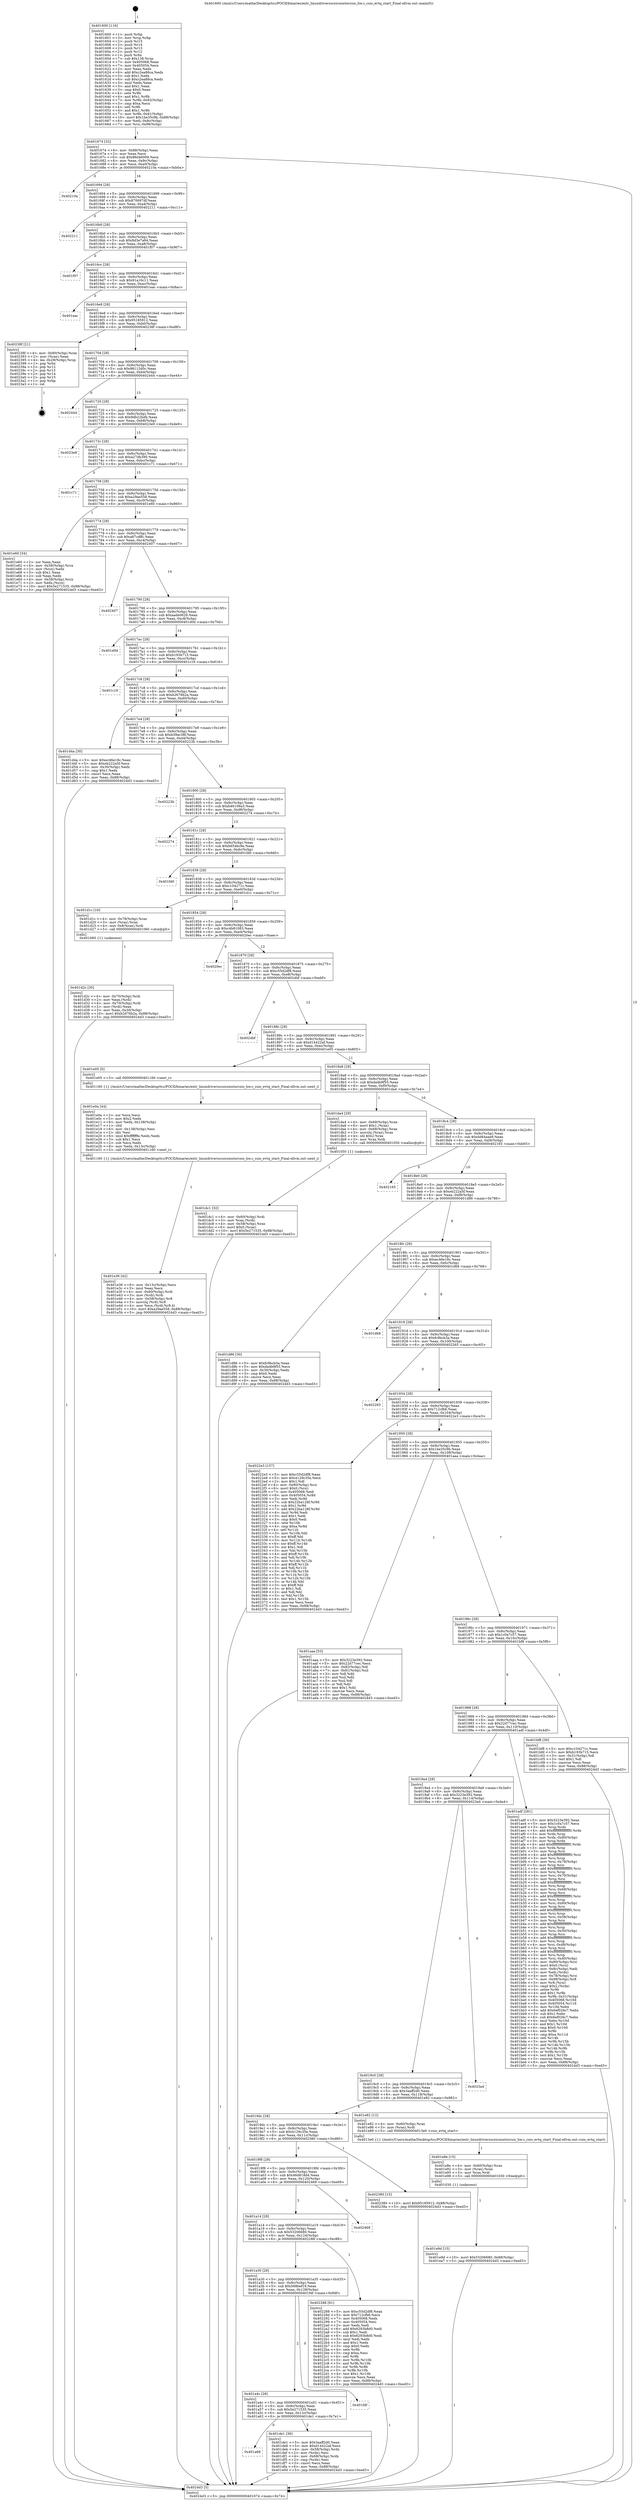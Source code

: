 digraph "0x401600" {
  label = "0x401600 (/mnt/c/Users/mathe/Desktop/tcc/POCII/binaries/extr_linuxdriversscsicsiostorcsio_hw.c_csio_evtq_start_Final-ollvm.out::main(0))"
  labelloc = "t"
  node[shape=record]

  Entry [label="",width=0.3,height=0.3,shape=circle,fillcolor=black,style=filled]
  "0x401674" [label="{
     0x401674 [32]\l
     | [instrs]\l
     &nbsp;&nbsp;0x401674 \<+6\>: mov -0x88(%rbp),%eax\l
     &nbsp;&nbsp;0x40167a \<+2\>: mov %eax,%ecx\l
     &nbsp;&nbsp;0x40167c \<+6\>: sub $0x86d46009,%ecx\l
     &nbsp;&nbsp;0x401682 \<+6\>: mov %eax,-0x9c(%rbp)\l
     &nbsp;&nbsp;0x401688 \<+6\>: mov %ecx,-0xa0(%rbp)\l
     &nbsp;&nbsp;0x40168e \<+6\>: je 000000000040210a \<main+0xb0a\>\l
  }"]
  "0x40210a" [label="{
     0x40210a\l
  }", style=dashed]
  "0x401694" [label="{
     0x401694 [28]\l
     | [instrs]\l
     &nbsp;&nbsp;0x401694 \<+5\>: jmp 0000000000401699 \<main+0x99\>\l
     &nbsp;&nbsp;0x401699 \<+6\>: mov -0x9c(%rbp),%eax\l
     &nbsp;&nbsp;0x40169f \<+5\>: sub $0x870697df,%eax\l
     &nbsp;&nbsp;0x4016a4 \<+6\>: mov %eax,-0xa4(%rbp)\l
     &nbsp;&nbsp;0x4016aa \<+6\>: je 0000000000402211 \<main+0xc11\>\l
  }"]
  Exit [label="",width=0.3,height=0.3,shape=circle,fillcolor=black,style=filled,peripheries=2]
  "0x402211" [label="{
     0x402211\l
  }", style=dashed]
  "0x4016b0" [label="{
     0x4016b0 [28]\l
     | [instrs]\l
     &nbsp;&nbsp;0x4016b0 \<+5\>: jmp 00000000004016b5 \<main+0xb5\>\l
     &nbsp;&nbsp;0x4016b5 \<+6\>: mov -0x9c(%rbp),%eax\l
     &nbsp;&nbsp;0x4016bb \<+5\>: sub $0x8d3e7a94,%eax\l
     &nbsp;&nbsp;0x4016c0 \<+6\>: mov %eax,-0xa8(%rbp)\l
     &nbsp;&nbsp;0x4016c6 \<+6\>: je 0000000000401f07 \<main+0x907\>\l
  }"]
  "0x401e9d" [label="{
     0x401e9d [15]\l
     | [instrs]\l
     &nbsp;&nbsp;0x401e9d \<+10\>: movl $0x53206680,-0x88(%rbp)\l
     &nbsp;&nbsp;0x401ea7 \<+5\>: jmp 00000000004024d3 \<main+0xed3\>\l
  }"]
  "0x401f07" [label="{
     0x401f07\l
  }", style=dashed]
  "0x4016cc" [label="{
     0x4016cc [28]\l
     | [instrs]\l
     &nbsp;&nbsp;0x4016cc \<+5\>: jmp 00000000004016d1 \<main+0xd1\>\l
     &nbsp;&nbsp;0x4016d1 \<+6\>: mov -0x9c(%rbp),%eax\l
     &nbsp;&nbsp;0x4016d7 \<+5\>: sub $0x91a16c11,%eax\l
     &nbsp;&nbsp;0x4016dc \<+6\>: mov %eax,-0xac(%rbp)\l
     &nbsp;&nbsp;0x4016e2 \<+6\>: je 0000000000401eac \<main+0x8ac\>\l
  }"]
  "0x401e8e" [label="{
     0x401e8e [15]\l
     | [instrs]\l
     &nbsp;&nbsp;0x401e8e \<+4\>: mov -0x60(%rbp),%rax\l
     &nbsp;&nbsp;0x401e92 \<+3\>: mov (%rax),%rax\l
     &nbsp;&nbsp;0x401e95 \<+3\>: mov %rax,%rdi\l
     &nbsp;&nbsp;0x401e98 \<+5\>: call 0000000000401030 \<free@plt\>\l
     | [calls]\l
     &nbsp;&nbsp;0x401030 \{1\} (unknown)\l
  }"]
  "0x401eac" [label="{
     0x401eac\l
  }", style=dashed]
  "0x4016e8" [label="{
     0x4016e8 [28]\l
     | [instrs]\l
     &nbsp;&nbsp;0x4016e8 \<+5\>: jmp 00000000004016ed \<main+0xed\>\l
     &nbsp;&nbsp;0x4016ed \<+6\>: mov -0x9c(%rbp),%eax\l
     &nbsp;&nbsp;0x4016f3 \<+5\>: sub $0x95185912,%eax\l
     &nbsp;&nbsp;0x4016f8 \<+6\>: mov %eax,-0xb0(%rbp)\l
     &nbsp;&nbsp;0x4016fe \<+6\>: je 000000000040238f \<main+0xd8f\>\l
  }"]
  "0x401e36" [label="{
     0x401e36 [42]\l
     | [instrs]\l
     &nbsp;&nbsp;0x401e36 \<+6\>: mov -0x13c(%rbp),%ecx\l
     &nbsp;&nbsp;0x401e3c \<+3\>: imul %eax,%ecx\l
     &nbsp;&nbsp;0x401e3f \<+4\>: mov -0x60(%rbp),%rdi\l
     &nbsp;&nbsp;0x401e43 \<+3\>: mov (%rdi),%rdi\l
     &nbsp;&nbsp;0x401e46 \<+4\>: mov -0x58(%rbp),%r8\l
     &nbsp;&nbsp;0x401e4a \<+3\>: movslq (%r8),%r8\l
     &nbsp;&nbsp;0x401e4d \<+4\>: mov %ecx,(%rdi,%r8,4)\l
     &nbsp;&nbsp;0x401e51 \<+10\>: movl $0xa29ae558,-0x88(%rbp)\l
     &nbsp;&nbsp;0x401e5b \<+5\>: jmp 00000000004024d3 \<main+0xed3\>\l
  }"]
  "0x40238f" [label="{
     0x40238f [21]\l
     | [instrs]\l
     &nbsp;&nbsp;0x40238f \<+4\>: mov -0x80(%rbp),%rax\l
     &nbsp;&nbsp;0x402393 \<+2\>: mov (%rax),%eax\l
     &nbsp;&nbsp;0x402395 \<+4\>: lea -0x28(%rbp),%rsp\l
     &nbsp;&nbsp;0x402399 \<+1\>: pop %rbx\l
     &nbsp;&nbsp;0x40239a \<+2\>: pop %r12\l
     &nbsp;&nbsp;0x40239c \<+2\>: pop %r13\l
     &nbsp;&nbsp;0x40239e \<+2\>: pop %r14\l
     &nbsp;&nbsp;0x4023a0 \<+2\>: pop %r15\l
     &nbsp;&nbsp;0x4023a2 \<+1\>: pop %rbp\l
     &nbsp;&nbsp;0x4023a3 \<+1\>: ret\l
  }"]
  "0x401704" [label="{
     0x401704 [28]\l
     | [instrs]\l
     &nbsp;&nbsp;0x401704 \<+5\>: jmp 0000000000401709 \<main+0x109\>\l
     &nbsp;&nbsp;0x401709 \<+6\>: mov -0x9c(%rbp),%eax\l
     &nbsp;&nbsp;0x40170f \<+5\>: sub $0x98112d0c,%eax\l
     &nbsp;&nbsp;0x401714 \<+6\>: mov %eax,-0xb4(%rbp)\l
     &nbsp;&nbsp;0x40171a \<+6\>: je 0000000000402444 \<main+0xe44\>\l
  }"]
  "0x401e0a" [label="{
     0x401e0a [44]\l
     | [instrs]\l
     &nbsp;&nbsp;0x401e0a \<+2\>: xor %ecx,%ecx\l
     &nbsp;&nbsp;0x401e0c \<+5\>: mov $0x2,%edx\l
     &nbsp;&nbsp;0x401e11 \<+6\>: mov %edx,-0x138(%rbp)\l
     &nbsp;&nbsp;0x401e17 \<+1\>: cltd\l
     &nbsp;&nbsp;0x401e18 \<+6\>: mov -0x138(%rbp),%esi\l
     &nbsp;&nbsp;0x401e1e \<+2\>: idiv %esi\l
     &nbsp;&nbsp;0x401e20 \<+6\>: imul $0xfffffffe,%edx,%edx\l
     &nbsp;&nbsp;0x401e26 \<+3\>: sub $0x1,%ecx\l
     &nbsp;&nbsp;0x401e29 \<+2\>: sub %ecx,%edx\l
     &nbsp;&nbsp;0x401e2b \<+6\>: mov %edx,-0x13c(%rbp)\l
     &nbsp;&nbsp;0x401e31 \<+5\>: call 0000000000401160 \<next_i\>\l
     | [calls]\l
     &nbsp;&nbsp;0x401160 \{1\} (/mnt/c/Users/mathe/Desktop/tcc/POCII/binaries/extr_linuxdriversscsicsiostorcsio_hw.c_csio_evtq_start_Final-ollvm.out::next_i)\l
  }"]
  "0x402444" [label="{
     0x402444\l
  }", style=dashed]
  "0x401720" [label="{
     0x401720 [28]\l
     | [instrs]\l
     &nbsp;&nbsp;0x401720 \<+5\>: jmp 0000000000401725 \<main+0x125\>\l
     &nbsp;&nbsp;0x401725 \<+6\>: mov -0x9c(%rbp),%eax\l
     &nbsp;&nbsp;0x40172b \<+5\>: sub $0x9db22bdb,%eax\l
     &nbsp;&nbsp;0x401730 \<+6\>: mov %eax,-0xb8(%rbp)\l
     &nbsp;&nbsp;0x401736 \<+6\>: je 00000000004023e9 \<main+0xde9\>\l
  }"]
  "0x401a68" [label="{
     0x401a68\l
  }", style=dashed]
  "0x4023e9" [label="{
     0x4023e9\l
  }", style=dashed]
  "0x40173c" [label="{
     0x40173c [28]\l
     | [instrs]\l
     &nbsp;&nbsp;0x40173c \<+5\>: jmp 0000000000401741 \<main+0x141\>\l
     &nbsp;&nbsp;0x401741 \<+6\>: mov -0x9c(%rbp),%eax\l
     &nbsp;&nbsp;0x401747 \<+5\>: sub $0xa27db390,%eax\l
     &nbsp;&nbsp;0x40174c \<+6\>: mov %eax,-0xbc(%rbp)\l
     &nbsp;&nbsp;0x401752 \<+6\>: je 0000000000401c71 \<main+0x671\>\l
  }"]
  "0x401de1" [label="{
     0x401de1 [36]\l
     | [instrs]\l
     &nbsp;&nbsp;0x401de1 \<+5\>: mov $0x3aaff2d0,%eax\l
     &nbsp;&nbsp;0x401de6 \<+5\>: mov $0xd14422af,%ecx\l
     &nbsp;&nbsp;0x401deb \<+4\>: mov -0x58(%rbp),%rdx\l
     &nbsp;&nbsp;0x401def \<+2\>: mov (%rdx),%esi\l
     &nbsp;&nbsp;0x401df1 \<+4\>: mov -0x68(%rbp),%rdx\l
     &nbsp;&nbsp;0x401df5 \<+2\>: cmp (%rdx),%esi\l
     &nbsp;&nbsp;0x401df7 \<+3\>: cmovl %ecx,%eax\l
     &nbsp;&nbsp;0x401dfa \<+6\>: mov %eax,-0x88(%rbp)\l
     &nbsp;&nbsp;0x401e00 \<+5\>: jmp 00000000004024d3 \<main+0xed3\>\l
  }"]
  "0x401c71" [label="{
     0x401c71\l
  }", style=dashed]
  "0x401758" [label="{
     0x401758 [28]\l
     | [instrs]\l
     &nbsp;&nbsp;0x401758 \<+5\>: jmp 000000000040175d \<main+0x15d\>\l
     &nbsp;&nbsp;0x40175d \<+6\>: mov -0x9c(%rbp),%eax\l
     &nbsp;&nbsp;0x401763 \<+5\>: sub $0xa29ae558,%eax\l
     &nbsp;&nbsp;0x401768 \<+6\>: mov %eax,-0xc0(%rbp)\l
     &nbsp;&nbsp;0x40176e \<+6\>: je 0000000000401e60 \<main+0x860\>\l
  }"]
  "0x401a4c" [label="{
     0x401a4c [28]\l
     | [instrs]\l
     &nbsp;&nbsp;0x401a4c \<+5\>: jmp 0000000000401a51 \<main+0x451\>\l
     &nbsp;&nbsp;0x401a51 \<+6\>: mov -0x9c(%rbp),%eax\l
     &nbsp;&nbsp;0x401a57 \<+5\>: sub $0x5e271535,%eax\l
     &nbsp;&nbsp;0x401a5c \<+6\>: mov %eax,-0x12c(%rbp)\l
     &nbsp;&nbsp;0x401a62 \<+6\>: je 0000000000401de1 \<main+0x7e1\>\l
  }"]
  "0x401e60" [label="{
     0x401e60 [34]\l
     | [instrs]\l
     &nbsp;&nbsp;0x401e60 \<+2\>: xor %eax,%eax\l
     &nbsp;&nbsp;0x401e62 \<+4\>: mov -0x58(%rbp),%rcx\l
     &nbsp;&nbsp;0x401e66 \<+2\>: mov (%rcx),%edx\l
     &nbsp;&nbsp;0x401e68 \<+3\>: sub $0x1,%eax\l
     &nbsp;&nbsp;0x401e6b \<+2\>: sub %eax,%edx\l
     &nbsp;&nbsp;0x401e6d \<+4\>: mov -0x58(%rbp),%rcx\l
     &nbsp;&nbsp;0x401e71 \<+2\>: mov %edx,(%rcx)\l
     &nbsp;&nbsp;0x401e73 \<+10\>: movl $0x5e271535,-0x88(%rbp)\l
     &nbsp;&nbsp;0x401e7d \<+5\>: jmp 00000000004024d3 \<main+0xed3\>\l
  }"]
  "0x401774" [label="{
     0x401774 [28]\l
     | [instrs]\l
     &nbsp;&nbsp;0x401774 \<+5\>: jmp 0000000000401779 \<main+0x179\>\l
     &nbsp;&nbsp;0x401779 \<+6\>: mov -0x9c(%rbp),%eax\l
     &nbsp;&nbsp;0x40177f \<+5\>: sub $0xa87cdffc,%eax\l
     &nbsp;&nbsp;0x401784 \<+6\>: mov %eax,-0xc4(%rbp)\l
     &nbsp;&nbsp;0x40178a \<+6\>: je 0000000000402407 \<main+0xe07\>\l
  }"]
  "0x401fdf" [label="{
     0x401fdf\l
  }", style=dashed]
  "0x402407" [label="{
     0x402407\l
  }", style=dashed]
  "0x401790" [label="{
     0x401790 [28]\l
     | [instrs]\l
     &nbsp;&nbsp;0x401790 \<+5\>: jmp 0000000000401795 \<main+0x195\>\l
     &nbsp;&nbsp;0x401795 \<+6\>: mov -0x9c(%rbp),%eax\l
     &nbsp;&nbsp;0x40179b \<+5\>: sub $0xaade0629,%eax\l
     &nbsp;&nbsp;0x4017a0 \<+6\>: mov %eax,-0xc8(%rbp)\l
     &nbsp;&nbsp;0x4017a6 \<+6\>: je 0000000000401d0d \<main+0x70d\>\l
  }"]
  "0x401a30" [label="{
     0x401a30 [28]\l
     | [instrs]\l
     &nbsp;&nbsp;0x401a30 \<+5\>: jmp 0000000000401a35 \<main+0x435\>\l
     &nbsp;&nbsp;0x401a35 \<+6\>: mov -0x9c(%rbp),%eax\l
     &nbsp;&nbsp;0x401a3b \<+5\>: sub $0x568bef19,%eax\l
     &nbsp;&nbsp;0x401a40 \<+6\>: mov %eax,-0x128(%rbp)\l
     &nbsp;&nbsp;0x401a46 \<+6\>: je 0000000000401fdf \<main+0x9df\>\l
  }"]
  "0x401d0d" [label="{
     0x401d0d\l
  }", style=dashed]
  "0x4017ac" [label="{
     0x4017ac [28]\l
     | [instrs]\l
     &nbsp;&nbsp;0x4017ac \<+5\>: jmp 00000000004017b1 \<main+0x1b1\>\l
     &nbsp;&nbsp;0x4017b1 \<+6\>: mov -0x9c(%rbp),%eax\l
     &nbsp;&nbsp;0x4017b7 \<+5\>: sub $0xb193b715,%eax\l
     &nbsp;&nbsp;0x4017bc \<+6\>: mov %eax,-0xcc(%rbp)\l
     &nbsp;&nbsp;0x4017c2 \<+6\>: je 0000000000401c16 \<main+0x616\>\l
  }"]
  "0x402288" [label="{
     0x402288 [91]\l
     | [instrs]\l
     &nbsp;&nbsp;0x402288 \<+5\>: mov $0xc55d2df8,%eax\l
     &nbsp;&nbsp;0x40228d \<+5\>: mov $0x712cfb6,%ecx\l
     &nbsp;&nbsp;0x402292 \<+7\>: mov 0x405068,%edx\l
     &nbsp;&nbsp;0x402299 \<+7\>: mov 0x405054,%esi\l
     &nbsp;&nbsp;0x4022a0 \<+2\>: mov %edx,%edi\l
     &nbsp;&nbsp;0x4022a2 \<+6\>: add $0x6293b8d0,%edi\l
     &nbsp;&nbsp;0x4022a8 \<+3\>: sub $0x1,%edi\l
     &nbsp;&nbsp;0x4022ab \<+6\>: sub $0x6293b8d0,%edi\l
     &nbsp;&nbsp;0x4022b1 \<+3\>: imul %edi,%edx\l
     &nbsp;&nbsp;0x4022b4 \<+3\>: and $0x1,%edx\l
     &nbsp;&nbsp;0x4022b7 \<+3\>: cmp $0x0,%edx\l
     &nbsp;&nbsp;0x4022ba \<+4\>: sete %r8b\l
     &nbsp;&nbsp;0x4022be \<+3\>: cmp $0xa,%esi\l
     &nbsp;&nbsp;0x4022c1 \<+4\>: setl %r9b\l
     &nbsp;&nbsp;0x4022c5 \<+3\>: mov %r8b,%r10b\l
     &nbsp;&nbsp;0x4022c8 \<+3\>: and %r9b,%r10b\l
     &nbsp;&nbsp;0x4022cb \<+3\>: xor %r9b,%r8b\l
     &nbsp;&nbsp;0x4022ce \<+3\>: or %r8b,%r10b\l
     &nbsp;&nbsp;0x4022d1 \<+4\>: test $0x1,%r10b\l
     &nbsp;&nbsp;0x4022d5 \<+3\>: cmovne %ecx,%eax\l
     &nbsp;&nbsp;0x4022d8 \<+6\>: mov %eax,-0x88(%rbp)\l
     &nbsp;&nbsp;0x4022de \<+5\>: jmp 00000000004024d3 \<main+0xed3\>\l
  }"]
  "0x401c16" [label="{
     0x401c16\l
  }", style=dashed]
  "0x4017c8" [label="{
     0x4017c8 [28]\l
     | [instrs]\l
     &nbsp;&nbsp;0x4017c8 \<+5\>: jmp 00000000004017cd \<main+0x1cd\>\l
     &nbsp;&nbsp;0x4017cd \<+6\>: mov -0x9c(%rbp),%eax\l
     &nbsp;&nbsp;0x4017d3 \<+5\>: sub $0xb2676b2a,%eax\l
     &nbsp;&nbsp;0x4017d8 \<+6\>: mov %eax,-0xd0(%rbp)\l
     &nbsp;&nbsp;0x4017de \<+6\>: je 0000000000401d4a \<main+0x74a\>\l
  }"]
  "0x401a14" [label="{
     0x401a14 [28]\l
     | [instrs]\l
     &nbsp;&nbsp;0x401a14 \<+5\>: jmp 0000000000401a19 \<main+0x419\>\l
     &nbsp;&nbsp;0x401a19 \<+6\>: mov -0x9c(%rbp),%eax\l
     &nbsp;&nbsp;0x401a1f \<+5\>: sub $0x53206680,%eax\l
     &nbsp;&nbsp;0x401a24 \<+6\>: mov %eax,-0x124(%rbp)\l
     &nbsp;&nbsp;0x401a2a \<+6\>: je 0000000000402288 \<main+0xc88\>\l
  }"]
  "0x401d4a" [label="{
     0x401d4a [30]\l
     | [instrs]\l
     &nbsp;&nbsp;0x401d4a \<+5\>: mov $0xec46e18c,%eax\l
     &nbsp;&nbsp;0x401d4f \<+5\>: mov $0xeb222a5f,%ecx\l
     &nbsp;&nbsp;0x401d54 \<+3\>: mov -0x30(%rbp),%edx\l
     &nbsp;&nbsp;0x401d57 \<+3\>: cmp $0x1,%edx\l
     &nbsp;&nbsp;0x401d5a \<+3\>: cmovl %ecx,%eax\l
     &nbsp;&nbsp;0x401d5d \<+6\>: mov %eax,-0x88(%rbp)\l
     &nbsp;&nbsp;0x401d63 \<+5\>: jmp 00000000004024d3 \<main+0xed3\>\l
  }"]
  "0x4017e4" [label="{
     0x4017e4 [28]\l
     | [instrs]\l
     &nbsp;&nbsp;0x4017e4 \<+5\>: jmp 00000000004017e9 \<main+0x1e9\>\l
     &nbsp;&nbsp;0x4017e9 \<+6\>: mov -0x9c(%rbp),%eax\l
     &nbsp;&nbsp;0x4017ef \<+5\>: sub $0xb39ac38f,%eax\l
     &nbsp;&nbsp;0x4017f4 \<+6\>: mov %eax,-0xd4(%rbp)\l
     &nbsp;&nbsp;0x4017fa \<+6\>: je 000000000040223b \<main+0xc3b\>\l
  }"]
  "0x402469" [label="{
     0x402469\l
  }", style=dashed]
  "0x40223b" [label="{
     0x40223b\l
  }", style=dashed]
  "0x401800" [label="{
     0x401800 [28]\l
     | [instrs]\l
     &nbsp;&nbsp;0x401800 \<+5\>: jmp 0000000000401805 \<main+0x205\>\l
     &nbsp;&nbsp;0x401805 \<+6\>: mov -0x9c(%rbp),%eax\l
     &nbsp;&nbsp;0x40180b \<+5\>: sub $0xb46106a3,%eax\l
     &nbsp;&nbsp;0x401810 \<+6\>: mov %eax,-0xd8(%rbp)\l
     &nbsp;&nbsp;0x401816 \<+6\>: je 0000000000402274 \<main+0xc74\>\l
  }"]
  "0x4019f8" [label="{
     0x4019f8 [28]\l
     | [instrs]\l
     &nbsp;&nbsp;0x4019f8 \<+5\>: jmp 00000000004019fd \<main+0x3fd\>\l
     &nbsp;&nbsp;0x4019fd \<+6\>: mov -0x9c(%rbp),%eax\l
     &nbsp;&nbsp;0x401a03 \<+5\>: sub $0x46d818d4,%eax\l
     &nbsp;&nbsp;0x401a08 \<+6\>: mov %eax,-0x120(%rbp)\l
     &nbsp;&nbsp;0x401a0e \<+6\>: je 0000000000402469 \<main+0xe69\>\l
  }"]
  "0x402274" [label="{
     0x402274\l
  }", style=dashed]
  "0x40181c" [label="{
     0x40181c [28]\l
     | [instrs]\l
     &nbsp;&nbsp;0x40181c \<+5\>: jmp 0000000000401821 \<main+0x221\>\l
     &nbsp;&nbsp;0x401821 \<+6\>: mov -0x9c(%rbp),%eax\l
     &nbsp;&nbsp;0x401827 \<+5\>: sub $0xb654bc9e,%eax\l
     &nbsp;&nbsp;0x40182c \<+6\>: mov %eax,-0xdc(%rbp)\l
     &nbsp;&nbsp;0x401832 \<+6\>: je 0000000000401fd0 \<main+0x9d0\>\l
  }"]
  "0x402380" [label="{
     0x402380 [15]\l
     | [instrs]\l
     &nbsp;&nbsp;0x402380 \<+10\>: movl $0x95185912,-0x88(%rbp)\l
     &nbsp;&nbsp;0x40238a \<+5\>: jmp 00000000004024d3 \<main+0xed3\>\l
  }"]
  "0x401fd0" [label="{
     0x401fd0\l
  }", style=dashed]
  "0x401838" [label="{
     0x401838 [28]\l
     | [instrs]\l
     &nbsp;&nbsp;0x401838 \<+5\>: jmp 000000000040183d \<main+0x23d\>\l
     &nbsp;&nbsp;0x40183d \<+6\>: mov -0x9c(%rbp),%eax\l
     &nbsp;&nbsp;0x401843 \<+5\>: sub $0xc104271c,%eax\l
     &nbsp;&nbsp;0x401848 \<+6\>: mov %eax,-0xe0(%rbp)\l
     &nbsp;&nbsp;0x40184e \<+6\>: je 0000000000401d1c \<main+0x71c\>\l
  }"]
  "0x4019dc" [label="{
     0x4019dc [28]\l
     | [instrs]\l
     &nbsp;&nbsp;0x4019dc \<+5\>: jmp 00000000004019e1 \<main+0x3e1\>\l
     &nbsp;&nbsp;0x4019e1 \<+6\>: mov -0x9c(%rbp),%eax\l
     &nbsp;&nbsp;0x4019e7 \<+5\>: sub $0x4129c35e,%eax\l
     &nbsp;&nbsp;0x4019ec \<+6\>: mov %eax,-0x11c(%rbp)\l
     &nbsp;&nbsp;0x4019f2 \<+6\>: je 0000000000402380 \<main+0xd80\>\l
  }"]
  "0x401d1c" [label="{
     0x401d1c [16]\l
     | [instrs]\l
     &nbsp;&nbsp;0x401d1c \<+4\>: mov -0x78(%rbp),%rax\l
     &nbsp;&nbsp;0x401d20 \<+3\>: mov (%rax),%rax\l
     &nbsp;&nbsp;0x401d23 \<+4\>: mov 0x8(%rax),%rdi\l
     &nbsp;&nbsp;0x401d27 \<+5\>: call 0000000000401060 \<atoi@plt\>\l
     | [calls]\l
     &nbsp;&nbsp;0x401060 \{1\} (unknown)\l
  }"]
  "0x401854" [label="{
     0x401854 [28]\l
     | [instrs]\l
     &nbsp;&nbsp;0x401854 \<+5\>: jmp 0000000000401859 \<main+0x259\>\l
     &nbsp;&nbsp;0x401859 \<+6\>: mov -0x9c(%rbp),%eax\l
     &nbsp;&nbsp;0x40185f \<+5\>: sub $0xc4b81083,%eax\l
     &nbsp;&nbsp;0x401864 \<+6\>: mov %eax,-0xe4(%rbp)\l
     &nbsp;&nbsp;0x40186a \<+6\>: je 00000000004020ec \<main+0xaec\>\l
  }"]
  "0x401e82" [label="{
     0x401e82 [12]\l
     | [instrs]\l
     &nbsp;&nbsp;0x401e82 \<+4\>: mov -0x60(%rbp),%rax\l
     &nbsp;&nbsp;0x401e86 \<+3\>: mov (%rax),%rdi\l
     &nbsp;&nbsp;0x401e89 \<+5\>: call 00000000004013e0 \<csio_evtq_start\>\l
     | [calls]\l
     &nbsp;&nbsp;0x4013e0 \{1\} (/mnt/c/Users/mathe/Desktop/tcc/POCII/binaries/extr_linuxdriversscsicsiostorcsio_hw.c_csio_evtq_start_Final-ollvm.out::csio_evtq_start)\l
  }"]
  "0x4020ec" [label="{
     0x4020ec\l
  }", style=dashed]
  "0x401870" [label="{
     0x401870 [28]\l
     | [instrs]\l
     &nbsp;&nbsp;0x401870 \<+5\>: jmp 0000000000401875 \<main+0x275\>\l
     &nbsp;&nbsp;0x401875 \<+6\>: mov -0x9c(%rbp),%eax\l
     &nbsp;&nbsp;0x40187b \<+5\>: sub $0xc55d2df8,%eax\l
     &nbsp;&nbsp;0x401880 \<+6\>: mov %eax,-0xe8(%rbp)\l
     &nbsp;&nbsp;0x401886 \<+6\>: je 00000000004024bf \<main+0xebf\>\l
  }"]
  "0x4019c0" [label="{
     0x4019c0 [28]\l
     | [instrs]\l
     &nbsp;&nbsp;0x4019c0 \<+5\>: jmp 00000000004019c5 \<main+0x3c5\>\l
     &nbsp;&nbsp;0x4019c5 \<+6\>: mov -0x9c(%rbp),%eax\l
     &nbsp;&nbsp;0x4019cb \<+5\>: sub $0x3aaff2d0,%eax\l
     &nbsp;&nbsp;0x4019d0 \<+6\>: mov %eax,-0x118(%rbp)\l
     &nbsp;&nbsp;0x4019d6 \<+6\>: je 0000000000401e82 \<main+0x882\>\l
  }"]
  "0x4024bf" [label="{
     0x4024bf\l
  }", style=dashed]
  "0x40188c" [label="{
     0x40188c [28]\l
     | [instrs]\l
     &nbsp;&nbsp;0x40188c \<+5\>: jmp 0000000000401891 \<main+0x291\>\l
     &nbsp;&nbsp;0x401891 \<+6\>: mov -0x9c(%rbp),%eax\l
     &nbsp;&nbsp;0x401897 \<+5\>: sub $0xd14422af,%eax\l
     &nbsp;&nbsp;0x40189c \<+6\>: mov %eax,-0xec(%rbp)\l
     &nbsp;&nbsp;0x4018a2 \<+6\>: je 0000000000401e05 \<main+0x805\>\l
  }"]
  "0x4023a4" [label="{
     0x4023a4\l
  }", style=dashed]
  "0x401e05" [label="{
     0x401e05 [5]\l
     | [instrs]\l
     &nbsp;&nbsp;0x401e05 \<+5\>: call 0000000000401160 \<next_i\>\l
     | [calls]\l
     &nbsp;&nbsp;0x401160 \{1\} (/mnt/c/Users/mathe/Desktop/tcc/POCII/binaries/extr_linuxdriversscsicsiostorcsio_hw.c_csio_evtq_start_Final-ollvm.out::next_i)\l
  }"]
  "0x4018a8" [label="{
     0x4018a8 [28]\l
     | [instrs]\l
     &nbsp;&nbsp;0x4018a8 \<+5\>: jmp 00000000004018ad \<main+0x2ad\>\l
     &nbsp;&nbsp;0x4018ad \<+6\>: mov -0x9c(%rbp),%eax\l
     &nbsp;&nbsp;0x4018b3 \<+5\>: sub $0xda4b9f55,%eax\l
     &nbsp;&nbsp;0x4018b8 \<+6\>: mov %eax,-0xf0(%rbp)\l
     &nbsp;&nbsp;0x4018be \<+6\>: je 0000000000401da4 \<main+0x7a4\>\l
  }"]
  "0x401dc1" [label="{
     0x401dc1 [32]\l
     | [instrs]\l
     &nbsp;&nbsp;0x401dc1 \<+4\>: mov -0x60(%rbp),%rdi\l
     &nbsp;&nbsp;0x401dc5 \<+3\>: mov %rax,(%rdi)\l
     &nbsp;&nbsp;0x401dc8 \<+4\>: mov -0x58(%rbp),%rax\l
     &nbsp;&nbsp;0x401dcc \<+6\>: movl $0x0,(%rax)\l
     &nbsp;&nbsp;0x401dd2 \<+10\>: movl $0x5e271535,-0x88(%rbp)\l
     &nbsp;&nbsp;0x401ddc \<+5\>: jmp 00000000004024d3 \<main+0xed3\>\l
  }"]
  "0x401da4" [label="{
     0x401da4 [29]\l
     | [instrs]\l
     &nbsp;&nbsp;0x401da4 \<+4\>: mov -0x68(%rbp),%rax\l
     &nbsp;&nbsp;0x401da8 \<+6\>: movl $0x1,(%rax)\l
     &nbsp;&nbsp;0x401dae \<+4\>: mov -0x68(%rbp),%rax\l
     &nbsp;&nbsp;0x401db2 \<+3\>: movslq (%rax),%rax\l
     &nbsp;&nbsp;0x401db5 \<+4\>: shl $0x2,%rax\l
     &nbsp;&nbsp;0x401db9 \<+3\>: mov %rax,%rdi\l
     &nbsp;&nbsp;0x401dbc \<+5\>: call 0000000000401050 \<malloc@plt\>\l
     | [calls]\l
     &nbsp;&nbsp;0x401050 \{1\} (unknown)\l
  }"]
  "0x4018c4" [label="{
     0x4018c4 [28]\l
     | [instrs]\l
     &nbsp;&nbsp;0x4018c4 \<+5\>: jmp 00000000004018c9 \<main+0x2c9\>\l
     &nbsp;&nbsp;0x4018c9 \<+6\>: mov -0x9c(%rbp),%eax\l
     &nbsp;&nbsp;0x4018cf \<+5\>: sub $0xdd64aae9,%eax\l
     &nbsp;&nbsp;0x4018d4 \<+6\>: mov %eax,-0xf4(%rbp)\l
     &nbsp;&nbsp;0x4018da \<+6\>: je 0000000000402165 \<main+0xb65\>\l
  }"]
  "0x401d2c" [label="{
     0x401d2c [30]\l
     | [instrs]\l
     &nbsp;&nbsp;0x401d2c \<+4\>: mov -0x70(%rbp),%rdi\l
     &nbsp;&nbsp;0x401d30 \<+2\>: mov %eax,(%rdi)\l
     &nbsp;&nbsp;0x401d32 \<+4\>: mov -0x70(%rbp),%rdi\l
     &nbsp;&nbsp;0x401d36 \<+2\>: mov (%rdi),%eax\l
     &nbsp;&nbsp;0x401d38 \<+3\>: mov %eax,-0x30(%rbp)\l
     &nbsp;&nbsp;0x401d3b \<+10\>: movl $0xb2676b2a,-0x88(%rbp)\l
     &nbsp;&nbsp;0x401d45 \<+5\>: jmp 00000000004024d3 \<main+0xed3\>\l
  }"]
  "0x402165" [label="{
     0x402165\l
  }", style=dashed]
  "0x4018e0" [label="{
     0x4018e0 [28]\l
     | [instrs]\l
     &nbsp;&nbsp;0x4018e0 \<+5\>: jmp 00000000004018e5 \<main+0x2e5\>\l
     &nbsp;&nbsp;0x4018e5 \<+6\>: mov -0x9c(%rbp),%eax\l
     &nbsp;&nbsp;0x4018eb \<+5\>: sub $0xeb222a5f,%eax\l
     &nbsp;&nbsp;0x4018f0 \<+6\>: mov %eax,-0xf8(%rbp)\l
     &nbsp;&nbsp;0x4018f6 \<+6\>: je 0000000000401d86 \<main+0x786\>\l
  }"]
  "0x4019a4" [label="{
     0x4019a4 [28]\l
     | [instrs]\l
     &nbsp;&nbsp;0x4019a4 \<+5\>: jmp 00000000004019a9 \<main+0x3a9\>\l
     &nbsp;&nbsp;0x4019a9 \<+6\>: mov -0x9c(%rbp),%eax\l
     &nbsp;&nbsp;0x4019af \<+5\>: sub $0x3223e392,%eax\l
     &nbsp;&nbsp;0x4019b4 \<+6\>: mov %eax,-0x114(%rbp)\l
     &nbsp;&nbsp;0x4019ba \<+6\>: je 00000000004023a4 \<main+0xda4\>\l
  }"]
  "0x401d86" [label="{
     0x401d86 [30]\l
     | [instrs]\l
     &nbsp;&nbsp;0x401d86 \<+5\>: mov $0xfc9bcb3a,%eax\l
     &nbsp;&nbsp;0x401d8b \<+5\>: mov $0xda4b9f55,%ecx\l
     &nbsp;&nbsp;0x401d90 \<+3\>: mov -0x30(%rbp),%edx\l
     &nbsp;&nbsp;0x401d93 \<+3\>: cmp $0x0,%edx\l
     &nbsp;&nbsp;0x401d96 \<+3\>: cmove %ecx,%eax\l
     &nbsp;&nbsp;0x401d99 \<+6\>: mov %eax,-0x88(%rbp)\l
     &nbsp;&nbsp;0x401d9f \<+5\>: jmp 00000000004024d3 \<main+0xed3\>\l
  }"]
  "0x4018fc" [label="{
     0x4018fc [28]\l
     | [instrs]\l
     &nbsp;&nbsp;0x4018fc \<+5\>: jmp 0000000000401901 \<main+0x301\>\l
     &nbsp;&nbsp;0x401901 \<+6\>: mov -0x9c(%rbp),%eax\l
     &nbsp;&nbsp;0x401907 \<+5\>: sub $0xec46e18c,%eax\l
     &nbsp;&nbsp;0x40190c \<+6\>: mov %eax,-0xfc(%rbp)\l
     &nbsp;&nbsp;0x401912 \<+6\>: je 0000000000401d68 \<main+0x768\>\l
  }"]
  "0x401adf" [label="{
     0x401adf [281]\l
     | [instrs]\l
     &nbsp;&nbsp;0x401adf \<+5\>: mov $0x3223e392,%eax\l
     &nbsp;&nbsp;0x401ae4 \<+5\>: mov $0x1c0a7c57,%ecx\l
     &nbsp;&nbsp;0x401ae9 \<+3\>: mov %rsp,%rdx\l
     &nbsp;&nbsp;0x401aec \<+4\>: add $0xfffffffffffffff0,%rdx\l
     &nbsp;&nbsp;0x401af0 \<+3\>: mov %rdx,%rsp\l
     &nbsp;&nbsp;0x401af3 \<+4\>: mov %rdx,-0x80(%rbp)\l
     &nbsp;&nbsp;0x401af7 \<+3\>: mov %rsp,%rdx\l
     &nbsp;&nbsp;0x401afa \<+4\>: add $0xfffffffffffffff0,%rdx\l
     &nbsp;&nbsp;0x401afe \<+3\>: mov %rdx,%rsp\l
     &nbsp;&nbsp;0x401b01 \<+3\>: mov %rsp,%rsi\l
     &nbsp;&nbsp;0x401b04 \<+4\>: add $0xfffffffffffffff0,%rsi\l
     &nbsp;&nbsp;0x401b08 \<+3\>: mov %rsi,%rsp\l
     &nbsp;&nbsp;0x401b0b \<+4\>: mov %rsi,-0x78(%rbp)\l
     &nbsp;&nbsp;0x401b0f \<+3\>: mov %rsp,%rsi\l
     &nbsp;&nbsp;0x401b12 \<+4\>: add $0xfffffffffffffff0,%rsi\l
     &nbsp;&nbsp;0x401b16 \<+3\>: mov %rsi,%rsp\l
     &nbsp;&nbsp;0x401b19 \<+4\>: mov %rsi,-0x70(%rbp)\l
     &nbsp;&nbsp;0x401b1d \<+3\>: mov %rsp,%rsi\l
     &nbsp;&nbsp;0x401b20 \<+4\>: add $0xfffffffffffffff0,%rsi\l
     &nbsp;&nbsp;0x401b24 \<+3\>: mov %rsi,%rsp\l
     &nbsp;&nbsp;0x401b27 \<+4\>: mov %rsi,-0x68(%rbp)\l
     &nbsp;&nbsp;0x401b2b \<+3\>: mov %rsp,%rsi\l
     &nbsp;&nbsp;0x401b2e \<+4\>: add $0xfffffffffffffff0,%rsi\l
     &nbsp;&nbsp;0x401b32 \<+3\>: mov %rsi,%rsp\l
     &nbsp;&nbsp;0x401b35 \<+4\>: mov %rsi,-0x60(%rbp)\l
     &nbsp;&nbsp;0x401b39 \<+3\>: mov %rsp,%rsi\l
     &nbsp;&nbsp;0x401b3c \<+4\>: add $0xfffffffffffffff0,%rsi\l
     &nbsp;&nbsp;0x401b40 \<+3\>: mov %rsi,%rsp\l
     &nbsp;&nbsp;0x401b43 \<+4\>: mov %rsi,-0x58(%rbp)\l
     &nbsp;&nbsp;0x401b47 \<+3\>: mov %rsp,%rsi\l
     &nbsp;&nbsp;0x401b4a \<+4\>: add $0xfffffffffffffff0,%rsi\l
     &nbsp;&nbsp;0x401b4e \<+3\>: mov %rsi,%rsp\l
     &nbsp;&nbsp;0x401b51 \<+4\>: mov %rsi,-0x50(%rbp)\l
     &nbsp;&nbsp;0x401b55 \<+3\>: mov %rsp,%rsi\l
     &nbsp;&nbsp;0x401b58 \<+4\>: add $0xfffffffffffffff0,%rsi\l
     &nbsp;&nbsp;0x401b5c \<+3\>: mov %rsi,%rsp\l
     &nbsp;&nbsp;0x401b5f \<+4\>: mov %rsi,-0x48(%rbp)\l
     &nbsp;&nbsp;0x401b63 \<+3\>: mov %rsp,%rsi\l
     &nbsp;&nbsp;0x401b66 \<+4\>: add $0xfffffffffffffff0,%rsi\l
     &nbsp;&nbsp;0x401b6a \<+3\>: mov %rsi,%rsp\l
     &nbsp;&nbsp;0x401b6d \<+4\>: mov %rsi,-0x40(%rbp)\l
     &nbsp;&nbsp;0x401b71 \<+4\>: mov -0x80(%rbp),%rsi\l
     &nbsp;&nbsp;0x401b75 \<+6\>: movl $0x0,(%rsi)\l
     &nbsp;&nbsp;0x401b7b \<+6\>: mov -0x8c(%rbp),%edi\l
     &nbsp;&nbsp;0x401b81 \<+2\>: mov %edi,(%rdx)\l
     &nbsp;&nbsp;0x401b83 \<+4\>: mov -0x78(%rbp),%rsi\l
     &nbsp;&nbsp;0x401b87 \<+7\>: mov -0x98(%rbp),%r8\l
     &nbsp;&nbsp;0x401b8e \<+3\>: mov %r8,(%rsi)\l
     &nbsp;&nbsp;0x401b91 \<+3\>: cmpl $0x2,(%rdx)\l
     &nbsp;&nbsp;0x401b94 \<+4\>: setne %r9b\l
     &nbsp;&nbsp;0x401b98 \<+4\>: and $0x1,%r9b\l
     &nbsp;&nbsp;0x401b9c \<+4\>: mov %r9b,-0x31(%rbp)\l
     &nbsp;&nbsp;0x401ba0 \<+8\>: mov 0x405068,%r10d\l
     &nbsp;&nbsp;0x401ba8 \<+8\>: mov 0x405054,%r11d\l
     &nbsp;&nbsp;0x401bb0 \<+3\>: mov %r10d,%ebx\l
     &nbsp;&nbsp;0x401bb3 \<+6\>: add $0x6ef026c7,%ebx\l
     &nbsp;&nbsp;0x401bb9 \<+3\>: sub $0x1,%ebx\l
     &nbsp;&nbsp;0x401bbc \<+6\>: sub $0x6ef026c7,%ebx\l
     &nbsp;&nbsp;0x401bc2 \<+4\>: imul %ebx,%r10d\l
     &nbsp;&nbsp;0x401bc6 \<+4\>: and $0x1,%r10d\l
     &nbsp;&nbsp;0x401bca \<+4\>: cmp $0x0,%r10d\l
     &nbsp;&nbsp;0x401bce \<+4\>: sete %r9b\l
     &nbsp;&nbsp;0x401bd2 \<+4\>: cmp $0xa,%r11d\l
     &nbsp;&nbsp;0x401bd6 \<+4\>: setl %r14b\l
     &nbsp;&nbsp;0x401bda \<+3\>: mov %r9b,%r15b\l
     &nbsp;&nbsp;0x401bdd \<+3\>: and %r14b,%r15b\l
     &nbsp;&nbsp;0x401be0 \<+3\>: xor %r14b,%r9b\l
     &nbsp;&nbsp;0x401be3 \<+3\>: or %r9b,%r15b\l
     &nbsp;&nbsp;0x401be6 \<+4\>: test $0x1,%r15b\l
     &nbsp;&nbsp;0x401bea \<+3\>: cmovne %ecx,%eax\l
     &nbsp;&nbsp;0x401bed \<+6\>: mov %eax,-0x88(%rbp)\l
     &nbsp;&nbsp;0x401bf3 \<+5\>: jmp 00000000004024d3 \<main+0xed3\>\l
  }"]
  "0x401d68" [label="{
     0x401d68\l
  }", style=dashed]
  "0x401918" [label="{
     0x401918 [28]\l
     | [instrs]\l
     &nbsp;&nbsp;0x401918 \<+5\>: jmp 000000000040191d \<main+0x31d\>\l
     &nbsp;&nbsp;0x40191d \<+6\>: mov -0x9c(%rbp),%eax\l
     &nbsp;&nbsp;0x401923 \<+5\>: sub $0xfc9bcb3a,%eax\l
     &nbsp;&nbsp;0x401928 \<+6\>: mov %eax,-0x100(%rbp)\l
     &nbsp;&nbsp;0x40192e \<+6\>: je 0000000000402265 \<main+0xc65\>\l
  }"]
  "0x401988" [label="{
     0x401988 [28]\l
     | [instrs]\l
     &nbsp;&nbsp;0x401988 \<+5\>: jmp 000000000040198d \<main+0x38d\>\l
     &nbsp;&nbsp;0x40198d \<+6\>: mov -0x9c(%rbp),%eax\l
     &nbsp;&nbsp;0x401993 \<+5\>: sub $0x22d77cec,%eax\l
     &nbsp;&nbsp;0x401998 \<+6\>: mov %eax,-0x110(%rbp)\l
     &nbsp;&nbsp;0x40199e \<+6\>: je 0000000000401adf \<main+0x4df\>\l
  }"]
  "0x402265" [label="{
     0x402265\l
  }", style=dashed]
  "0x401934" [label="{
     0x401934 [28]\l
     | [instrs]\l
     &nbsp;&nbsp;0x401934 \<+5\>: jmp 0000000000401939 \<main+0x339\>\l
     &nbsp;&nbsp;0x401939 \<+6\>: mov -0x9c(%rbp),%eax\l
     &nbsp;&nbsp;0x40193f \<+5\>: sub $0x712cfb6,%eax\l
     &nbsp;&nbsp;0x401944 \<+6\>: mov %eax,-0x104(%rbp)\l
     &nbsp;&nbsp;0x40194a \<+6\>: je 00000000004022e3 \<main+0xce3\>\l
  }"]
  "0x401bf8" [label="{
     0x401bf8 [30]\l
     | [instrs]\l
     &nbsp;&nbsp;0x401bf8 \<+5\>: mov $0xc104271c,%eax\l
     &nbsp;&nbsp;0x401bfd \<+5\>: mov $0xb193b715,%ecx\l
     &nbsp;&nbsp;0x401c02 \<+3\>: mov -0x31(%rbp),%dl\l
     &nbsp;&nbsp;0x401c05 \<+3\>: test $0x1,%dl\l
     &nbsp;&nbsp;0x401c08 \<+3\>: cmovne %ecx,%eax\l
     &nbsp;&nbsp;0x401c0b \<+6\>: mov %eax,-0x88(%rbp)\l
     &nbsp;&nbsp;0x401c11 \<+5\>: jmp 00000000004024d3 \<main+0xed3\>\l
  }"]
  "0x4022e3" [label="{
     0x4022e3 [157]\l
     | [instrs]\l
     &nbsp;&nbsp;0x4022e3 \<+5\>: mov $0xc55d2df8,%eax\l
     &nbsp;&nbsp;0x4022e8 \<+5\>: mov $0x4129c35e,%ecx\l
     &nbsp;&nbsp;0x4022ed \<+2\>: mov $0x1,%dl\l
     &nbsp;&nbsp;0x4022ef \<+4\>: mov -0x80(%rbp),%rsi\l
     &nbsp;&nbsp;0x4022f3 \<+6\>: movl $0x0,(%rsi)\l
     &nbsp;&nbsp;0x4022f9 \<+7\>: mov 0x405068,%edi\l
     &nbsp;&nbsp;0x402300 \<+8\>: mov 0x405054,%r8d\l
     &nbsp;&nbsp;0x402308 \<+3\>: mov %edi,%r9d\l
     &nbsp;&nbsp;0x40230b \<+7\>: sub $0x22ba128f,%r9d\l
     &nbsp;&nbsp;0x402312 \<+4\>: sub $0x1,%r9d\l
     &nbsp;&nbsp;0x402316 \<+7\>: add $0x22ba128f,%r9d\l
     &nbsp;&nbsp;0x40231d \<+4\>: imul %r9d,%edi\l
     &nbsp;&nbsp;0x402321 \<+3\>: and $0x1,%edi\l
     &nbsp;&nbsp;0x402324 \<+3\>: cmp $0x0,%edi\l
     &nbsp;&nbsp;0x402327 \<+4\>: sete %r10b\l
     &nbsp;&nbsp;0x40232b \<+4\>: cmp $0xa,%r8d\l
     &nbsp;&nbsp;0x40232f \<+4\>: setl %r11b\l
     &nbsp;&nbsp;0x402333 \<+3\>: mov %r10b,%bl\l
     &nbsp;&nbsp;0x402336 \<+3\>: xor $0xff,%bl\l
     &nbsp;&nbsp;0x402339 \<+3\>: mov %r11b,%r14b\l
     &nbsp;&nbsp;0x40233c \<+4\>: xor $0xff,%r14b\l
     &nbsp;&nbsp;0x402340 \<+3\>: xor $0x1,%dl\l
     &nbsp;&nbsp;0x402343 \<+3\>: mov %bl,%r15b\l
     &nbsp;&nbsp;0x402346 \<+4\>: and $0xff,%r15b\l
     &nbsp;&nbsp;0x40234a \<+3\>: and %dl,%r10b\l
     &nbsp;&nbsp;0x40234d \<+3\>: mov %r14b,%r12b\l
     &nbsp;&nbsp;0x402350 \<+4\>: and $0xff,%r12b\l
     &nbsp;&nbsp;0x402354 \<+3\>: and %dl,%r11b\l
     &nbsp;&nbsp;0x402357 \<+3\>: or %r10b,%r15b\l
     &nbsp;&nbsp;0x40235a \<+3\>: or %r11b,%r12b\l
     &nbsp;&nbsp;0x40235d \<+3\>: xor %r12b,%r15b\l
     &nbsp;&nbsp;0x402360 \<+3\>: or %r14b,%bl\l
     &nbsp;&nbsp;0x402363 \<+3\>: xor $0xff,%bl\l
     &nbsp;&nbsp;0x402366 \<+3\>: or $0x1,%dl\l
     &nbsp;&nbsp;0x402369 \<+2\>: and %dl,%bl\l
     &nbsp;&nbsp;0x40236b \<+3\>: or %bl,%r15b\l
     &nbsp;&nbsp;0x40236e \<+4\>: test $0x1,%r15b\l
     &nbsp;&nbsp;0x402372 \<+3\>: cmovne %ecx,%eax\l
     &nbsp;&nbsp;0x402375 \<+6\>: mov %eax,-0x88(%rbp)\l
     &nbsp;&nbsp;0x40237b \<+5\>: jmp 00000000004024d3 \<main+0xed3\>\l
  }"]
  "0x401950" [label="{
     0x401950 [28]\l
     | [instrs]\l
     &nbsp;&nbsp;0x401950 \<+5\>: jmp 0000000000401955 \<main+0x355\>\l
     &nbsp;&nbsp;0x401955 \<+6\>: mov -0x9c(%rbp),%eax\l
     &nbsp;&nbsp;0x40195b \<+5\>: sub $0x1be35c9b,%eax\l
     &nbsp;&nbsp;0x401960 \<+6\>: mov %eax,-0x108(%rbp)\l
     &nbsp;&nbsp;0x401966 \<+6\>: je 0000000000401aaa \<main+0x4aa\>\l
  }"]
  "0x401600" [label="{
     0x401600 [116]\l
     | [instrs]\l
     &nbsp;&nbsp;0x401600 \<+1\>: push %rbp\l
     &nbsp;&nbsp;0x401601 \<+3\>: mov %rsp,%rbp\l
     &nbsp;&nbsp;0x401604 \<+2\>: push %r15\l
     &nbsp;&nbsp;0x401606 \<+2\>: push %r14\l
     &nbsp;&nbsp;0x401608 \<+2\>: push %r13\l
     &nbsp;&nbsp;0x40160a \<+2\>: push %r12\l
     &nbsp;&nbsp;0x40160c \<+1\>: push %rbx\l
     &nbsp;&nbsp;0x40160d \<+7\>: sub $0x138,%rsp\l
     &nbsp;&nbsp;0x401614 \<+7\>: mov 0x405068,%eax\l
     &nbsp;&nbsp;0x40161b \<+7\>: mov 0x405054,%ecx\l
     &nbsp;&nbsp;0x401622 \<+2\>: mov %eax,%edx\l
     &nbsp;&nbsp;0x401624 \<+6\>: add $0xc2ea88ca,%edx\l
     &nbsp;&nbsp;0x40162a \<+3\>: sub $0x1,%edx\l
     &nbsp;&nbsp;0x40162d \<+6\>: sub $0xc2ea88ca,%edx\l
     &nbsp;&nbsp;0x401633 \<+3\>: imul %edx,%eax\l
     &nbsp;&nbsp;0x401636 \<+3\>: and $0x1,%eax\l
     &nbsp;&nbsp;0x401639 \<+3\>: cmp $0x0,%eax\l
     &nbsp;&nbsp;0x40163c \<+4\>: sete %r8b\l
     &nbsp;&nbsp;0x401640 \<+4\>: and $0x1,%r8b\l
     &nbsp;&nbsp;0x401644 \<+7\>: mov %r8b,-0x82(%rbp)\l
     &nbsp;&nbsp;0x40164b \<+3\>: cmp $0xa,%ecx\l
     &nbsp;&nbsp;0x40164e \<+4\>: setl %r8b\l
     &nbsp;&nbsp;0x401652 \<+4\>: and $0x1,%r8b\l
     &nbsp;&nbsp;0x401656 \<+7\>: mov %r8b,-0x81(%rbp)\l
     &nbsp;&nbsp;0x40165d \<+10\>: movl $0x1be35c9b,-0x88(%rbp)\l
     &nbsp;&nbsp;0x401667 \<+6\>: mov %edi,-0x8c(%rbp)\l
     &nbsp;&nbsp;0x40166d \<+7\>: mov %rsi,-0x98(%rbp)\l
  }"]
  "0x401aaa" [label="{
     0x401aaa [53]\l
     | [instrs]\l
     &nbsp;&nbsp;0x401aaa \<+5\>: mov $0x3223e392,%eax\l
     &nbsp;&nbsp;0x401aaf \<+5\>: mov $0x22d77cec,%ecx\l
     &nbsp;&nbsp;0x401ab4 \<+6\>: mov -0x82(%rbp),%dl\l
     &nbsp;&nbsp;0x401aba \<+7\>: mov -0x81(%rbp),%sil\l
     &nbsp;&nbsp;0x401ac1 \<+3\>: mov %dl,%dil\l
     &nbsp;&nbsp;0x401ac4 \<+3\>: and %sil,%dil\l
     &nbsp;&nbsp;0x401ac7 \<+3\>: xor %sil,%dl\l
     &nbsp;&nbsp;0x401aca \<+3\>: or %dl,%dil\l
     &nbsp;&nbsp;0x401acd \<+4\>: test $0x1,%dil\l
     &nbsp;&nbsp;0x401ad1 \<+3\>: cmovne %ecx,%eax\l
     &nbsp;&nbsp;0x401ad4 \<+6\>: mov %eax,-0x88(%rbp)\l
     &nbsp;&nbsp;0x401ada \<+5\>: jmp 00000000004024d3 \<main+0xed3\>\l
  }"]
  "0x40196c" [label="{
     0x40196c [28]\l
     | [instrs]\l
     &nbsp;&nbsp;0x40196c \<+5\>: jmp 0000000000401971 \<main+0x371\>\l
     &nbsp;&nbsp;0x401971 \<+6\>: mov -0x9c(%rbp),%eax\l
     &nbsp;&nbsp;0x401977 \<+5\>: sub $0x1c0a7c57,%eax\l
     &nbsp;&nbsp;0x40197c \<+6\>: mov %eax,-0x10c(%rbp)\l
     &nbsp;&nbsp;0x401982 \<+6\>: je 0000000000401bf8 \<main+0x5f8\>\l
  }"]
  "0x4024d3" [label="{
     0x4024d3 [5]\l
     | [instrs]\l
     &nbsp;&nbsp;0x4024d3 \<+5\>: jmp 0000000000401674 \<main+0x74\>\l
  }"]
  Entry -> "0x401600" [label=" 1"]
  "0x401674" -> "0x40210a" [label=" 0"]
  "0x401674" -> "0x401694" [label=" 16"]
  "0x40238f" -> Exit [label=" 1"]
  "0x401694" -> "0x402211" [label=" 0"]
  "0x401694" -> "0x4016b0" [label=" 16"]
  "0x402380" -> "0x4024d3" [label=" 1"]
  "0x4016b0" -> "0x401f07" [label=" 0"]
  "0x4016b0" -> "0x4016cc" [label=" 16"]
  "0x4022e3" -> "0x4024d3" [label=" 1"]
  "0x4016cc" -> "0x401eac" [label=" 0"]
  "0x4016cc" -> "0x4016e8" [label=" 16"]
  "0x402288" -> "0x4024d3" [label=" 1"]
  "0x4016e8" -> "0x40238f" [label=" 1"]
  "0x4016e8" -> "0x401704" [label=" 15"]
  "0x401e9d" -> "0x4024d3" [label=" 1"]
  "0x401704" -> "0x402444" [label=" 0"]
  "0x401704" -> "0x401720" [label=" 15"]
  "0x401e8e" -> "0x401e9d" [label=" 1"]
  "0x401720" -> "0x4023e9" [label=" 0"]
  "0x401720" -> "0x40173c" [label=" 15"]
  "0x401e82" -> "0x401e8e" [label=" 1"]
  "0x40173c" -> "0x401c71" [label=" 0"]
  "0x40173c" -> "0x401758" [label=" 15"]
  "0x401e60" -> "0x4024d3" [label=" 1"]
  "0x401758" -> "0x401e60" [label=" 1"]
  "0x401758" -> "0x401774" [label=" 14"]
  "0x401e0a" -> "0x401e36" [label=" 1"]
  "0x401774" -> "0x402407" [label=" 0"]
  "0x401774" -> "0x401790" [label=" 14"]
  "0x401e05" -> "0x401e0a" [label=" 1"]
  "0x401790" -> "0x401d0d" [label=" 0"]
  "0x401790" -> "0x4017ac" [label=" 14"]
  "0x401a4c" -> "0x401a68" [label=" 0"]
  "0x4017ac" -> "0x401c16" [label=" 0"]
  "0x4017ac" -> "0x4017c8" [label=" 14"]
  "0x401a4c" -> "0x401de1" [label=" 2"]
  "0x4017c8" -> "0x401d4a" [label=" 1"]
  "0x4017c8" -> "0x4017e4" [label=" 13"]
  "0x401a30" -> "0x401a4c" [label=" 2"]
  "0x4017e4" -> "0x40223b" [label=" 0"]
  "0x4017e4" -> "0x401800" [label=" 13"]
  "0x401a30" -> "0x401fdf" [label=" 0"]
  "0x401800" -> "0x402274" [label=" 0"]
  "0x401800" -> "0x40181c" [label=" 13"]
  "0x401a14" -> "0x401a30" [label=" 2"]
  "0x40181c" -> "0x401fd0" [label=" 0"]
  "0x40181c" -> "0x401838" [label=" 13"]
  "0x401a14" -> "0x402288" [label=" 1"]
  "0x401838" -> "0x401d1c" [label=" 1"]
  "0x401838" -> "0x401854" [label=" 12"]
  "0x4019f8" -> "0x401a14" [label=" 3"]
  "0x401854" -> "0x4020ec" [label=" 0"]
  "0x401854" -> "0x401870" [label=" 12"]
  "0x4019f8" -> "0x402469" [label=" 0"]
  "0x401870" -> "0x4024bf" [label=" 0"]
  "0x401870" -> "0x40188c" [label=" 12"]
  "0x4019dc" -> "0x4019f8" [label=" 3"]
  "0x40188c" -> "0x401e05" [label=" 1"]
  "0x40188c" -> "0x4018a8" [label=" 11"]
  "0x4019dc" -> "0x402380" [label=" 1"]
  "0x4018a8" -> "0x401da4" [label=" 1"]
  "0x4018a8" -> "0x4018c4" [label=" 10"]
  "0x4019c0" -> "0x4019dc" [label=" 4"]
  "0x4018c4" -> "0x402165" [label=" 0"]
  "0x4018c4" -> "0x4018e0" [label=" 10"]
  "0x4019c0" -> "0x401e82" [label=" 1"]
  "0x4018e0" -> "0x401d86" [label=" 1"]
  "0x4018e0" -> "0x4018fc" [label=" 9"]
  "0x4019a4" -> "0x4019c0" [label=" 5"]
  "0x4018fc" -> "0x401d68" [label=" 0"]
  "0x4018fc" -> "0x401918" [label=" 9"]
  "0x4019a4" -> "0x4023a4" [label=" 0"]
  "0x401918" -> "0x402265" [label=" 0"]
  "0x401918" -> "0x401934" [label=" 9"]
  "0x401dc1" -> "0x4024d3" [label=" 1"]
  "0x401934" -> "0x4022e3" [label=" 1"]
  "0x401934" -> "0x401950" [label=" 8"]
  "0x401da4" -> "0x401dc1" [label=" 1"]
  "0x401950" -> "0x401aaa" [label=" 1"]
  "0x401950" -> "0x40196c" [label=" 7"]
  "0x401aaa" -> "0x4024d3" [label=" 1"]
  "0x401600" -> "0x401674" [label=" 1"]
  "0x4024d3" -> "0x401674" [label=" 15"]
  "0x401d86" -> "0x4024d3" [label=" 1"]
  "0x40196c" -> "0x401bf8" [label=" 1"]
  "0x40196c" -> "0x401988" [label=" 6"]
  "0x401e36" -> "0x4024d3" [label=" 1"]
  "0x401988" -> "0x401adf" [label=" 1"]
  "0x401988" -> "0x4019a4" [label=" 5"]
  "0x401de1" -> "0x4024d3" [label=" 2"]
  "0x401adf" -> "0x4024d3" [label=" 1"]
  "0x401bf8" -> "0x4024d3" [label=" 1"]
  "0x401d1c" -> "0x401d2c" [label=" 1"]
  "0x401d2c" -> "0x4024d3" [label=" 1"]
  "0x401d4a" -> "0x4024d3" [label=" 1"]
}

